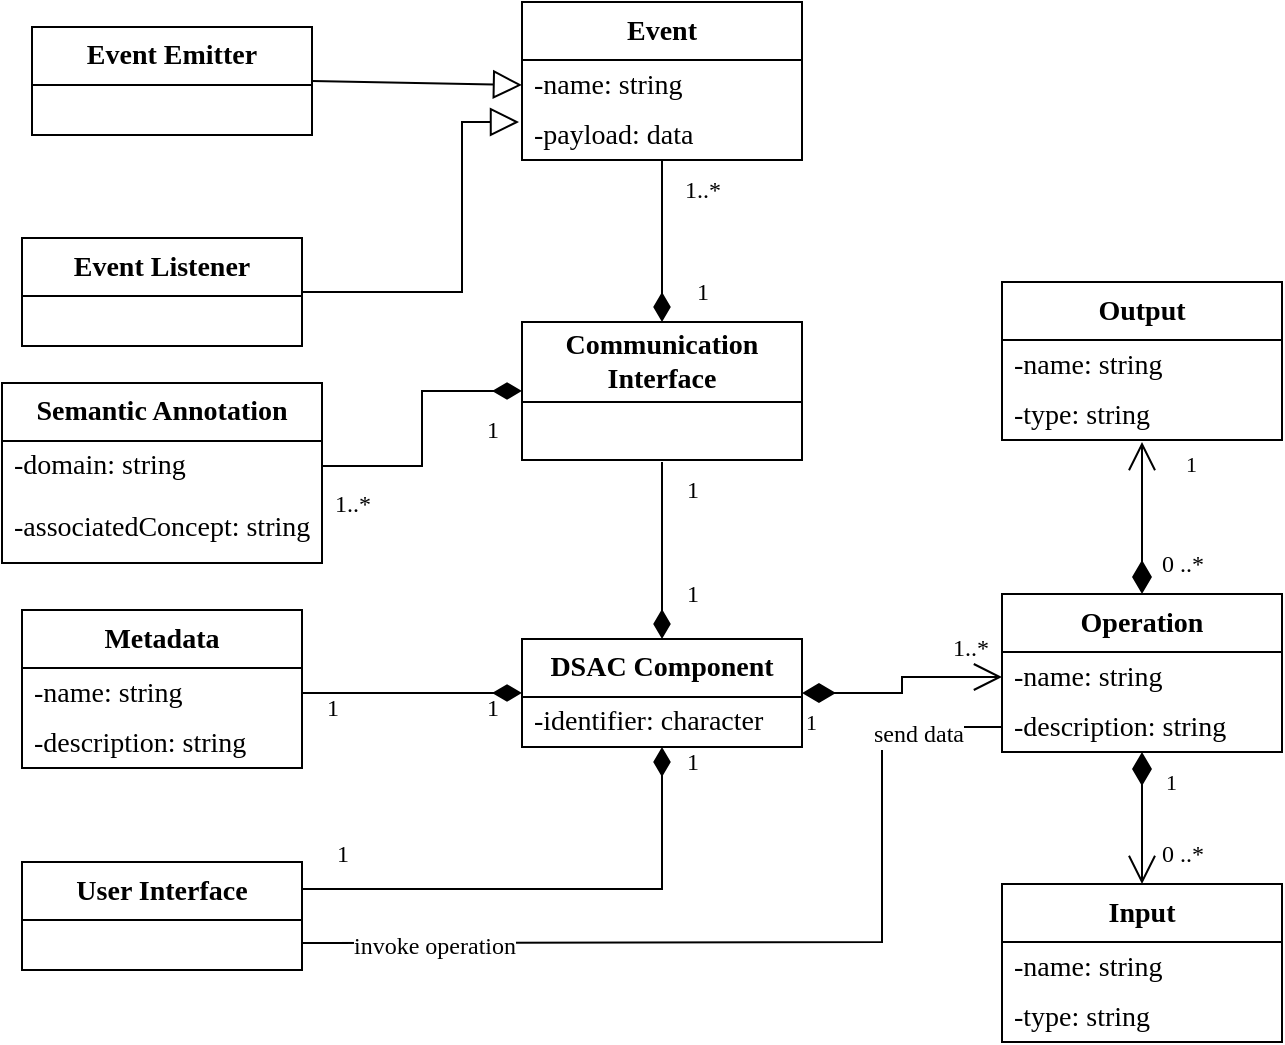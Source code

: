 <mxfile version="26.0.2">
  <diagram name="Page-1" id="Page-1">
    <mxGraphModel dx="993" dy="1415" grid="1" gridSize="10" guides="1" tooltips="1" connect="1" arrows="1" fold="1" page="1" pageScale="1" pageWidth="1100" pageHeight="850" math="0" shadow="0">
      <root>
        <mxCell id="0" />
        <mxCell id="1" parent="0" />
        <UserObject label="" tags="Connector" id="2">
          <mxCell parent="1" vertex="1" visible="0">
            <mxGeometry as="geometry" />
          </mxCell>
        </UserObject>
        <UserObject label="" tags="Connector" id="vq0pCrYZXvMMgsdQWHzt-2">
          <mxCell parent="1" vertex="1" visible="0">
            <mxGeometry x="490" y="100" as="geometry" />
          </mxCell>
        </UserObject>
        <mxCell id="ZoBCMOwXG-SO-0q1adX1-35" style="edgeStyle=orthogonalEdgeStyle;rounded=0;orthogonalLoop=1;jettySize=auto;html=1;entryX=0;entryY=0.5;entryDx=0;entryDy=0;endArrow=none;endFill=0;exitX=1;exitY=0.75;exitDx=0;exitDy=0;" parent="1" source="vq0pCrYZXvMMgsdQWHzt-3" target="vq0pCrYZXvMMgsdQWHzt-17" edge="1">
          <mxGeometry relative="1" as="geometry">
            <mxPoint x="300" y="400" as="sourcePoint" />
            <Array as="points">
              <mxPoint x="290" y="390" />
              <mxPoint x="570" y="390" />
              <mxPoint x="570" y="282" />
            </Array>
          </mxGeometry>
        </mxCell>
        <mxCell id="ZoBCMOwXG-SO-0q1adX1-36" value="&lt;font style=&quot;font-size: 12px;&quot; face=&quot;Garamond&quot;&gt;invoke operation&lt;/font&gt;" style="edgeLabel;html=1;align=center;verticalAlign=middle;resizable=0;points=[];" parent="ZoBCMOwXG-SO-0q1adX1-35" vertex="1" connectable="0">
          <mxGeometry x="-0.688" y="-1" relative="1" as="geometry">
            <mxPoint x="-6" as="offset" />
          </mxGeometry>
        </mxCell>
        <mxCell id="ZoBCMOwXG-SO-0q1adX1-37" value="&lt;font style=&quot;font-size: 12px;&quot; face=&quot;Garamond&quot;&gt;send data&lt;/font&gt;" style="edgeLabel;html=1;align=center;verticalAlign=middle;resizable=0;points=[];" parent="ZoBCMOwXG-SO-0q1adX1-35" vertex="1" connectable="0">
          <mxGeometry x="0.816" y="-2" relative="1" as="geometry">
            <mxPoint y="1" as="offset" />
          </mxGeometry>
        </mxCell>
        <mxCell id="vq0pCrYZXvMMgsdQWHzt-3" value="User Interface" style="swimlane;fontStyle=1;align=center;verticalAlign=middle;childLayout=stackLayout;horizontal=1;startSize=29;horizontalStack=0;resizeParent=1;resizeParentMax=0;resizeLast=0;collapsible=0;marginBottom=0;html=1;whiteSpace=wrap;fontFamily=Garamond;fontSize=14;" parent="1" vertex="1">
          <mxGeometry x="140" y="350" width="140" height="54" as="geometry" />
        </mxCell>
        <mxCell id="vq0pCrYZXvMMgsdQWHzt-6" value="DSAC Component" style="swimlane;fontStyle=1;align=center;verticalAlign=middle;childLayout=stackLayout;horizontal=1;startSize=29;horizontalStack=0;resizeParent=1;resizeParentMax=0;resizeLast=0;collapsible=0;marginBottom=0;html=1;whiteSpace=wrap;fontFamily=Garamond;fontSize=14;" parent="1" vertex="1">
          <mxGeometry x="390" y="238.5" width="140" height="54" as="geometry" />
        </mxCell>
        <mxCell id="G1qDwGjtDAcgYdXOOOMG-2" value="-identifier: character" style="text;html=1;strokeColor=none;fillColor=none;align=left;verticalAlign=middle;spacingLeft=4;spacingRight=4;overflow=hidden;rotatable=0;points=[[0,0.5],[1,0.5]];portConstraint=eastwest;whiteSpace=wrap;fontFamily=Garamond;fontSize=14;" parent="vq0pCrYZXvMMgsdQWHzt-6" vertex="1">
          <mxGeometry y="29" width="140" height="25" as="geometry" />
        </mxCell>
        <mxCell id="vq0pCrYZXvMMgsdQWHzt-9" value="Metadata" style="swimlane;fontStyle=1;align=center;verticalAlign=middle;childLayout=stackLayout;horizontal=1;startSize=29;horizontalStack=0;resizeParent=1;resizeParentMax=0;resizeLast=0;collapsible=0;marginBottom=0;html=1;whiteSpace=wrap;fontFamily=Garamond;fontSize=14;" parent="1" vertex="1">
          <mxGeometry x="140" y="224" width="140" height="79" as="geometry" />
        </mxCell>
        <mxCell id="vq0pCrYZXvMMgsdQWHzt-10" value="-name: string" style="text;html=1;strokeColor=none;fillColor=none;align=left;verticalAlign=middle;spacingLeft=4;spacingRight=4;overflow=hidden;rotatable=0;points=[[0,0.5],[1,0.5]];portConstraint=eastwest;whiteSpace=wrap;fontFamily=Garamond;fontSize=14;" parent="vq0pCrYZXvMMgsdQWHzt-9" vertex="1">
          <mxGeometry y="29" width="140" height="25" as="geometry" />
        </mxCell>
        <mxCell id="vq0pCrYZXvMMgsdQWHzt-11" value="-description: string" style="text;html=1;strokeColor=none;fillColor=none;align=left;verticalAlign=middle;spacingLeft=4;spacingRight=4;overflow=hidden;rotatable=0;points=[[0,0.5],[1,0.5]];portConstraint=eastwest;whiteSpace=wrap;fontFamily=Garamond;fontSize=14;" parent="vq0pCrYZXvMMgsdQWHzt-9" vertex="1">
          <mxGeometry y="54" width="140" height="25" as="geometry" />
        </mxCell>
        <mxCell id="vq0pCrYZXvMMgsdQWHzt-12" value="Input" style="swimlane;fontStyle=1;align=center;verticalAlign=middle;childLayout=stackLayout;horizontal=1;startSize=29;horizontalStack=0;resizeParent=1;resizeParentMax=0;resizeLast=0;collapsible=0;marginBottom=0;html=1;whiteSpace=wrap;fontFamily=Garamond;fontSize=14;" parent="1" vertex="1">
          <mxGeometry x="630" y="361" width="140" height="79" as="geometry" />
        </mxCell>
        <mxCell id="vq0pCrYZXvMMgsdQWHzt-13" value="-name: string" style="text;html=1;strokeColor=none;fillColor=none;align=left;verticalAlign=middle;spacingLeft=4;spacingRight=4;overflow=hidden;rotatable=0;points=[[0,0.5],[1,0.5]];portConstraint=eastwest;whiteSpace=wrap;fontFamily=Garamond;fontSize=14;" parent="vq0pCrYZXvMMgsdQWHzt-12" vertex="1">
          <mxGeometry y="29" width="140" height="25" as="geometry" />
        </mxCell>
        <mxCell id="vq0pCrYZXvMMgsdQWHzt-14" value="-type: string" style="text;html=1;strokeColor=none;fillColor=none;align=left;verticalAlign=middle;spacingLeft=4;spacingRight=4;overflow=hidden;rotatable=0;points=[[0,0.5],[1,0.5]];portConstraint=eastwest;whiteSpace=wrap;fontFamily=Garamond;fontSize=14;" parent="vq0pCrYZXvMMgsdQWHzt-12" vertex="1">
          <mxGeometry y="54" width="140" height="25" as="geometry" />
        </mxCell>
        <mxCell id="vq0pCrYZXvMMgsdQWHzt-15" value="Operation" style="swimlane;fontStyle=1;align=center;verticalAlign=middle;childLayout=stackLayout;horizontal=1;startSize=29;horizontalStack=0;resizeParent=1;resizeParentMax=0;resizeLast=0;collapsible=0;marginBottom=0;html=1;whiteSpace=wrap;fontFamily=Garamond;fontSize=14;" parent="1" vertex="1">
          <mxGeometry x="630" y="216" width="140" height="79" as="geometry" />
        </mxCell>
        <mxCell id="vq0pCrYZXvMMgsdQWHzt-16" value="-name: string" style="text;html=1;strokeColor=none;fillColor=none;align=left;verticalAlign=middle;spacingLeft=4;spacingRight=4;overflow=hidden;rotatable=0;points=[[0,0.5],[1,0.5]];portConstraint=eastwest;whiteSpace=wrap;fontFamily=Garamond;fontSize=14;" parent="vq0pCrYZXvMMgsdQWHzt-15" vertex="1">
          <mxGeometry y="29" width="140" height="25" as="geometry" />
        </mxCell>
        <mxCell id="vq0pCrYZXvMMgsdQWHzt-17" value="-description: string" style="text;html=1;strokeColor=none;fillColor=none;align=left;verticalAlign=middle;spacingLeft=4;spacingRight=4;overflow=hidden;rotatable=0;points=[[0,0.5],[1,0.5]];portConstraint=eastwest;whiteSpace=wrap;fontFamily=Garamond;fontSize=14;" parent="vq0pCrYZXvMMgsdQWHzt-15" vertex="1">
          <mxGeometry y="54" width="140" height="25" as="geometry" />
        </mxCell>
        <mxCell id="vq0pCrYZXvMMgsdQWHzt-18" value="Communication Interface" style="swimlane;fontStyle=1;align=center;verticalAlign=middle;childLayout=stackLayout;horizontal=1;startSize=40;horizontalStack=0;resizeParent=1;resizeParentMax=0;resizeLast=0;collapsible=0;marginBottom=0;html=1;whiteSpace=wrap;fontFamily=Garamond;fontSize=14;" parent="1" vertex="1">
          <mxGeometry x="390" y="80" width="140" height="69" as="geometry" />
        </mxCell>
        <mxCell id="ZoBCMOwXG-SO-0q1adX1-2" value="" style="endArrow=diamondThin;endFill=1;endSize=12;html=1;rounded=0;exitX=1;exitY=0.5;exitDx=0;exitDy=0;entryX=0;entryY=0.5;entryDx=0;entryDy=0;fontFamily=Garamond;" parent="1" source="vq0pCrYZXvMMgsdQWHzt-10" target="vq0pCrYZXvMMgsdQWHzt-6" edge="1">
          <mxGeometry width="160" relative="1" as="geometry">
            <mxPoint x="130" y="380" as="sourcePoint" />
            <mxPoint x="290" y="380" as="targetPoint" />
          </mxGeometry>
        </mxCell>
        <mxCell id="ZoBCMOwXG-SO-0q1adX1-3" value="1" style="text;html=1;align=center;verticalAlign=middle;resizable=0;points=[];autosize=1;strokeColor=none;fillColor=none;fontFamily=Garamond;" parent="1" vertex="1">
          <mxGeometry x="280" y="258" width="30" height="30" as="geometry" />
        </mxCell>
        <mxCell id="ZoBCMOwXG-SO-0q1adX1-4" value="1" style="text;html=1;align=center;verticalAlign=middle;resizable=0;points=[];autosize=1;strokeColor=none;fillColor=none;fontFamily=Garamond;" parent="1" vertex="1">
          <mxGeometry x="360" y="258" width="30" height="30" as="geometry" />
        </mxCell>
        <mxCell id="ZoBCMOwXG-SO-0q1adX1-5" value="" style="endArrow=diamondThin;endFill=1;endSize=12;html=1;rounded=0;exitX=1;exitY=0.25;exitDx=0;exitDy=0;entryX=0.5;entryY=1;entryDx=0;entryDy=0;edgeStyle=orthogonalEdgeStyle;fontFamily=Garamond;" parent="1" source="vq0pCrYZXvMMgsdQWHzt-3" target="vq0pCrYZXvMMgsdQWHzt-6" edge="1">
          <mxGeometry width="160" relative="1" as="geometry">
            <mxPoint x="290.0" y="372.5" as="sourcePoint" />
            <mxPoint x="450" y="359" as="targetPoint" />
          </mxGeometry>
        </mxCell>
        <mxCell id="ZoBCMOwXG-SO-0q1adX1-6" value="1" style="text;html=1;align=center;verticalAlign=middle;resizable=0;points=[];autosize=1;strokeColor=none;fillColor=none;fontFamily=Garamond;" parent="1" vertex="1">
          <mxGeometry x="460" y="284.5" width="30" height="30" as="geometry" />
        </mxCell>
        <mxCell id="ZoBCMOwXG-SO-0q1adX1-7" value="1" style="text;html=1;align=center;verticalAlign=middle;resizable=0;points=[];autosize=1;strokeColor=none;fillColor=none;fontFamily=Garamond;" parent="1" vertex="1">
          <mxGeometry x="285" y="331" width="30" height="30" as="geometry" />
        </mxCell>
        <mxCell id="ZoBCMOwXG-SO-0q1adX1-8" value="1" style="endArrow=open;html=1;endSize=12;startArrow=diamondThin;startSize=14;startFill=1;edgeStyle=orthogonalEdgeStyle;align=left;verticalAlign=bottom;rounded=0;exitX=1;exitY=0.5;exitDx=0;exitDy=0;entryX=0;entryY=0.5;entryDx=0;entryDy=0;fontFamily=Garamond;" parent="1" source="vq0pCrYZXvMMgsdQWHzt-6" target="vq0pCrYZXvMMgsdQWHzt-16" edge="1">
          <mxGeometry x="-1" y="-22" relative="1" as="geometry">
            <mxPoint x="520" y="380" as="sourcePoint" />
            <mxPoint x="680" y="380" as="targetPoint" />
            <mxPoint y="1" as="offset" />
          </mxGeometry>
        </mxCell>
        <mxCell id="ZoBCMOwXG-SO-0q1adX1-14" value="1..*" style="text;html=1;align=center;verticalAlign=middle;resizable=0;points=[];autosize=1;strokeColor=none;fillColor=none;fontFamily=Garamond;" parent="1" vertex="1">
          <mxGeometry x="594" y="227.5" width="40" height="30" as="geometry" />
        </mxCell>
        <mxCell id="ZoBCMOwXG-SO-0q1adX1-16" value="Output" style="swimlane;fontStyle=1;align=center;verticalAlign=middle;childLayout=stackLayout;horizontal=1;startSize=29;horizontalStack=0;resizeParent=1;resizeParentMax=0;resizeLast=0;collapsible=0;marginBottom=0;html=1;whiteSpace=wrap;fontFamily=Garamond;fontSize=14;" parent="1" vertex="1">
          <mxGeometry x="630" y="60" width="140" height="79" as="geometry" />
        </mxCell>
        <mxCell id="ZoBCMOwXG-SO-0q1adX1-17" value="-name: string" style="text;html=1;strokeColor=none;fillColor=none;align=left;verticalAlign=middle;spacingLeft=4;spacingRight=4;overflow=hidden;rotatable=0;points=[[0,0.5],[1,0.5]];portConstraint=eastwest;whiteSpace=wrap;fontFamily=Garamond;fontSize=14;" parent="ZoBCMOwXG-SO-0q1adX1-16" vertex="1">
          <mxGeometry y="29" width="140" height="25" as="geometry" />
        </mxCell>
        <mxCell id="ZoBCMOwXG-SO-0q1adX1-18" value="-type: string" style="text;html=1;strokeColor=none;fillColor=none;align=left;verticalAlign=middle;spacingLeft=4;spacingRight=4;overflow=hidden;rotatable=0;points=[[0,0.5],[1,0.5]];portConstraint=eastwest;whiteSpace=wrap;fontFamily=Garamond;fontSize=14;" parent="ZoBCMOwXG-SO-0q1adX1-16" vertex="1">
          <mxGeometry y="54" width="140" height="25" as="geometry" />
        </mxCell>
        <mxCell id="ZoBCMOwXG-SO-0q1adX1-19" value="1" style="endArrow=open;html=1;endSize=12;startArrow=diamondThin;startSize=14;startFill=1;edgeStyle=orthogonalEdgeStyle;align=left;verticalAlign=bottom;rounded=0;exitX=0.5;exitY=1;exitDx=0;exitDy=0;entryX=0.5;entryY=0;entryDx=0;entryDy=0;fontFamily=Garamond;" parent="1" source="vq0pCrYZXvMMgsdQWHzt-15" target="vq0pCrYZXvMMgsdQWHzt-12" edge="1">
          <mxGeometry x="-0.26" y="10" relative="1" as="geometry">
            <mxPoint x="610" y="450" as="sourcePoint" />
            <mxPoint x="710" y="450" as="targetPoint" />
            <mxPoint y="-1" as="offset" />
          </mxGeometry>
        </mxCell>
        <mxCell id="ZoBCMOwXG-SO-0q1adX1-20" value="1" style="endArrow=open;html=1;endSize=12;startArrow=diamondThin;startSize=14;startFill=1;edgeStyle=orthogonalEdgeStyle;align=left;verticalAlign=bottom;rounded=0;exitX=0.5;exitY=0;exitDx=0;exitDy=0;fontFamily=Garamond;" parent="1" source="vq0pCrYZXvMMgsdQWHzt-15" edge="1">
          <mxGeometry x="0.47" y="-20" relative="1" as="geometry">
            <mxPoint x="649" y="304" as="sourcePoint" />
            <mxPoint x="700" y="140" as="targetPoint" />
            <mxPoint as="offset" />
          </mxGeometry>
        </mxCell>
        <mxCell id="ZoBCMOwXG-SO-0q1adX1-21" value="0 ..*" style="text;html=1;align=center;verticalAlign=middle;resizable=0;points=[];autosize=1;strokeColor=none;fillColor=none;fontFamily=Garamond;" parent="1" vertex="1">
          <mxGeometry x="700" y="331" width="40" height="30" as="geometry" />
        </mxCell>
        <mxCell id="ZoBCMOwXG-SO-0q1adX1-22" value="0 ..*" style="text;html=1;align=center;verticalAlign=middle;resizable=0;points=[];autosize=1;strokeColor=none;fillColor=none;fontFamily=Garamond;" parent="1" vertex="1">
          <mxGeometry x="700" y="186" width="40" height="30" as="geometry" />
        </mxCell>
        <mxCell id="ZoBCMOwXG-SO-0q1adX1-23" value="" style="endArrow=diamondThin;endFill=1;endSize=12;html=1;rounded=0;entryX=0.5;entryY=0;entryDx=0;entryDy=0;fontFamily=Garamond;" parent="1" target="vq0pCrYZXvMMgsdQWHzt-6" edge="1">
          <mxGeometry width="160" relative="1" as="geometry">
            <mxPoint x="460" y="150" as="sourcePoint" />
            <mxPoint x="400" y="268" as="targetPoint" />
          </mxGeometry>
        </mxCell>
        <mxCell id="ZoBCMOwXG-SO-0q1adX1-24" value="1" style="text;html=1;align=center;verticalAlign=middle;resizable=0;points=[];autosize=1;strokeColor=none;fillColor=none;fontFamily=Garamond;" parent="1" vertex="1">
          <mxGeometry x="460" y="200.5" width="30" height="30" as="geometry" />
        </mxCell>
        <mxCell id="ZoBCMOwXG-SO-0q1adX1-25" value="1" style="text;html=1;align=center;verticalAlign=middle;resizable=0;points=[];autosize=1;strokeColor=none;fillColor=none;fontFamily=Garamond;" parent="1" vertex="1">
          <mxGeometry x="460" y="149" width="30" height="30" as="geometry" />
        </mxCell>
        <mxCell id="ZoBCMOwXG-SO-0q1adX1-29" value="Event" style="swimlane;fontStyle=1;align=center;verticalAlign=middle;childLayout=stackLayout;horizontal=1;startSize=29;horizontalStack=0;resizeParent=1;resizeParentMax=0;resizeLast=0;collapsible=0;marginBottom=0;html=1;whiteSpace=wrap;fontFamily=Garamond;fontSize=14;" parent="1" vertex="1">
          <mxGeometry x="390" y="-80" width="140" height="79" as="geometry" />
        </mxCell>
        <mxCell id="ZoBCMOwXG-SO-0q1adX1-30" value="-name: string" style="text;html=1;strokeColor=none;fillColor=none;align=left;verticalAlign=middle;spacingLeft=4;spacingRight=4;overflow=hidden;rotatable=0;points=[[0,0.5],[1,0.5]];portConstraint=eastwest;whiteSpace=wrap;fontFamily=Garamond;fontSize=14;" parent="ZoBCMOwXG-SO-0q1adX1-29" vertex="1">
          <mxGeometry y="29" width="140" height="25" as="geometry" />
        </mxCell>
        <mxCell id="ZoBCMOwXG-SO-0q1adX1-31" value="-payload: data" style="text;html=1;strokeColor=none;fillColor=none;align=left;verticalAlign=middle;spacingLeft=4;spacingRight=4;overflow=hidden;rotatable=0;points=[[0,0.5],[1,0.5]];portConstraint=eastwest;whiteSpace=wrap;fontFamily=Garamond;fontSize=14;" parent="ZoBCMOwXG-SO-0q1adX1-29" vertex="1">
          <mxGeometry y="54" width="140" height="25" as="geometry" />
        </mxCell>
        <mxCell id="ZoBCMOwXG-SO-0q1adX1-32" value="" style="endArrow=diamondThin;endFill=1;endSize=12;html=1;rounded=0;entryX=0.5;entryY=0;entryDx=0;entryDy=0;fontFamily=Garamond;" parent="1" source="ZoBCMOwXG-SO-0q1adX1-31" target="vq0pCrYZXvMMgsdQWHzt-18" edge="1">
          <mxGeometry width="160" relative="1" as="geometry">
            <mxPoint x="460" as="sourcePoint" />
            <mxPoint x="470" y="241" as="targetPoint" />
          </mxGeometry>
        </mxCell>
        <mxCell id="ZoBCMOwXG-SO-0q1adX1-33" value="1" style="text;html=1;align=center;verticalAlign=middle;resizable=0;points=[];autosize=1;strokeColor=none;fillColor=none;fontFamily=Garamond;" parent="1" vertex="1">
          <mxGeometry x="465" y="50" width="30" height="30" as="geometry" />
        </mxCell>
        <mxCell id="ZoBCMOwXG-SO-0q1adX1-34" value="1..*" style="text;html=1;align=center;verticalAlign=middle;resizable=0;points=[];autosize=1;strokeColor=none;fillColor=none;fontFamily=Garamond;" parent="1" vertex="1">
          <mxGeometry x="460" y="-1" width="40" height="30" as="geometry" />
        </mxCell>
        <mxCell id="ZoBCMOwXG-SO-0q1adX1-38" value="Event Listener" style="swimlane;fontStyle=1;align=center;verticalAlign=middle;childLayout=stackLayout;horizontal=1;startSize=29;horizontalStack=0;resizeParent=1;resizeParentMax=0;resizeLast=0;collapsible=0;marginBottom=0;html=1;whiteSpace=wrap;fontFamily=Garamond;fontSize=14;" parent="1" vertex="1">
          <mxGeometry x="140" y="38" width="140" height="54" as="geometry" />
        </mxCell>
        <mxCell id="ZoBCMOwXG-SO-0q1adX1-41" value="Event Emitter" style="swimlane;fontStyle=1;align=center;verticalAlign=middle;childLayout=stackLayout;horizontal=1;startSize=29;horizontalStack=0;resizeParent=1;resizeParentMax=0;resizeLast=0;collapsible=0;marginBottom=0;html=1;whiteSpace=wrap;fontFamily=Garamond;fontSize=14;" parent="1" vertex="1">
          <mxGeometry x="145" y="-67.5" width="140" height="54" as="geometry" />
        </mxCell>
        <mxCell id="ZoBCMOwXG-SO-0q1adX1-44" value="" style="endArrow=block;endFill=0;endSize=12;html=1;rounded=0;exitX=1;exitY=0.5;exitDx=0;exitDy=0;entryX=0;entryY=0.5;entryDx=0;entryDy=0;" parent="1" source="ZoBCMOwXG-SO-0q1adX1-41" target="ZoBCMOwXG-SO-0q1adX1-30" edge="1">
          <mxGeometry width="160" relative="1" as="geometry">
            <mxPoint x="260" y="20" as="sourcePoint" />
            <mxPoint x="420" y="20" as="targetPoint" />
          </mxGeometry>
        </mxCell>
        <mxCell id="ZoBCMOwXG-SO-0q1adX1-45" value="" style="endArrow=block;endFill=0;endSize=12;html=1;rounded=0;exitX=1;exitY=0.5;exitDx=0;exitDy=0;edgeStyle=orthogonalEdgeStyle;entryX=-0.011;entryY=0.266;entryDx=0;entryDy=0;entryPerimeter=0;" parent="1" source="ZoBCMOwXG-SO-0q1adX1-38" target="ZoBCMOwXG-SO-0q1adX1-31" edge="1">
          <mxGeometry width="160" relative="1" as="geometry">
            <mxPoint x="295" y="-31" as="sourcePoint" />
            <mxPoint x="340" y="-10" as="targetPoint" />
            <Array as="points">
              <mxPoint x="360" y="65" />
              <mxPoint x="360" y="-20" />
              <mxPoint x="388" y="-20" />
            </Array>
          </mxGeometry>
        </mxCell>
        <mxCell id="IIxS8NRvZ7DD946tJJX8-2" value="Semantic Annotation" style="swimlane;fontStyle=1;align=center;verticalAlign=middle;childLayout=stackLayout;horizontal=1;startSize=29;horizontalStack=0;resizeParent=1;resizeParentMax=0;resizeLast=0;collapsible=0;marginBottom=0;html=1;whiteSpace=wrap;fontFamily=Garamond;fontSize=14;" vertex="1" parent="1">
          <mxGeometry x="130" y="110.5" width="160" height="90" as="geometry" />
        </mxCell>
        <mxCell id="IIxS8NRvZ7DD946tJJX8-3" value="-domain: string" style="text;html=1;strokeColor=none;fillColor=none;align=left;verticalAlign=middle;spacingLeft=4;spacingRight=4;overflow=hidden;rotatable=0;points=[[0,0.5],[1,0.5]];portConstraint=eastwest;whiteSpace=wrap;fontFamily=Garamond;fontSize=14;" vertex="1" parent="IIxS8NRvZ7DD946tJJX8-2">
          <mxGeometry y="29" width="160" height="25" as="geometry" />
        </mxCell>
        <mxCell id="IIxS8NRvZ7DD946tJJX8-4" value="-associatedConcept: string" style="text;html=1;strokeColor=none;fillColor=none;align=left;verticalAlign=middle;spacingLeft=4;spacingRight=4;overflow=hidden;rotatable=0;points=[[0,0.5],[1,0.5]];portConstraint=eastwest;whiteSpace=wrap;fontFamily=Garamond;fontSize=14;" vertex="1" parent="IIxS8NRvZ7DD946tJJX8-2">
          <mxGeometry y="54" width="160" height="36" as="geometry" />
        </mxCell>
        <mxCell id="IIxS8NRvZ7DD946tJJX8-6" value="" style="endArrow=diamondThin;endFill=1;endSize=12;html=1;rounded=0;exitX=1;exitY=0.5;exitDx=0;exitDy=0;entryX=0;entryY=0.5;entryDx=0;entryDy=0;fontFamily=Garamond;edgeStyle=orthogonalEdgeStyle;" edge="1" parent="1" source="IIxS8NRvZ7DD946tJJX8-3" target="vq0pCrYZXvMMgsdQWHzt-18">
          <mxGeometry width="160" relative="1" as="geometry">
            <mxPoint x="290" y="276" as="sourcePoint" />
            <mxPoint x="400" y="276" as="targetPoint" />
          </mxGeometry>
        </mxCell>
        <mxCell id="IIxS8NRvZ7DD946tJJX8-7" value="1" style="text;html=1;align=center;verticalAlign=middle;resizable=0;points=[];autosize=1;strokeColor=none;fillColor=none;fontFamily=Garamond;" vertex="1" parent="1">
          <mxGeometry x="360" y="119" width="30" height="30" as="geometry" />
        </mxCell>
        <mxCell id="IIxS8NRvZ7DD946tJJX8-8" value="1..*" style="text;html=1;align=center;verticalAlign=middle;resizable=0;points=[];autosize=1;strokeColor=none;fillColor=none;fontFamily=Garamond;" vertex="1" parent="1">
          <mxGeometry x="285" y="156" width="40" height="30" as="geometry" />
        </mxCell>
      </root>
    </mxGraphModel>
  </diagram>
</mxfile>
